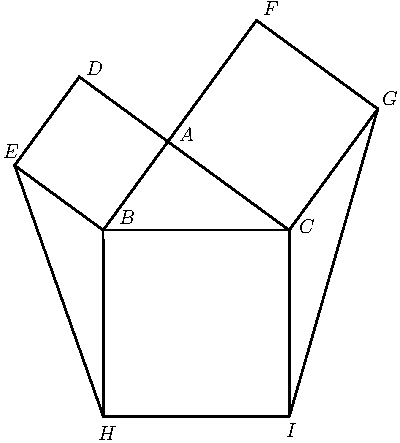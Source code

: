  /* Geogebra to Asymptote conversion, documentation at artofproblemsolving.com/Wiki go to User:Azjps/geogebra */
import graph; size(7.5cm); 
real labelscalefactor = 0.5; /* changes label-to-point distance */
pen dps = linewidth(0.7) + fontsize(10); defaultpen(dps); /* default pen style */ 
pen dotstyle = black; /* point style */ 
real xmin = -4., xmax = 3.5, ymin = -3.5, ymax = 3.5;  /* image dimensions */


draw((-2.,0.)--(-1.0156624956984948,1.3471965915591535)--(-2.3628590872576476,2.3315340958606585)--(-3.347196591559153,0.9843375043015057)--cycle, linewidth(0.8)); 
draw((-1.0156624956984948,1.3471965915591535)--(0.8281549433175037,0.)--(2.175351534876657,1.843817439015998)--(0.3315340958606591,3.1910140305751518)--cycle, linewidth(0.8)); 
draw((-2.,0.)--(-1.9984513476891157,-2.830316748769909)--(0.8318654010807924,-2.828768096459025)--(0.830316748769909,0.0015486523108836359)--cycle, linewidth(0.8)); 
 /* draw figures */
draw((-2.,0.)--(-1.0156624956984948,1.3471965915591535), linewidth(0.8)); 
draw((-1.0156624956984948,1.3471965915591535)--(0.8281549433175037,0.), linewidth(0.8)); 
draw((-2.,0.)--(0.8281549433175037,0.), linewidth(0.8)); 
draw((-2.,0.)--(-1.0156624956984948,1.3471965915591535), linewidth(0.8)); 
draw((-1.0156624956984948,1.3471965915591535)--(-2.3628590872576476,2.3315340958606585), linewidth(0.8)); 
draw((-2.3628590872576476,2.3315340958606585)--(-3.347196591559153,0.9843375043015057), linewidth(0.8)); 
draw((-3.347196591559153,0.9843375043015057)--(-2.,0.), linewidth(0.8)); 
draw((-1.0156624956984948,1.3471965915591535)--(0.8281549433175037,0.), linewidth(0.8)); 
draw((0.8281549433175037,0.)--(2.175351534876657,1.843817439015998), linewidth(0.8)); 
draw((2.175351534876657,1.843817439015998)--(0.3315340958606591,3.1910140305751518), linewidth(0.8)); 
draw((0.3315340958606591,3.1910140305751518)--(-1.0156624956984948,1.3471965915591535), linewidth(0.8)); 
draw((-2.,0.)--(-1.9984513476891157,-2.830316748769909), linewidth(0.8)); 
draw((-1.9984513476891157,-2.830316748769909)--(0.8318654010807924,-2.828768096459025), linewidth(0.8)); 
draw((0.8318654010807924,-2.828768096459025)--(0.830316748769909,0.0015486523108836359), linewidth(0.8)); 
draw((0.830316748769909,0.0015486523108836359)--(-2.,0.), linewidth(0.8)); 
draw((-3.347196591559153,0.9843375043015057)--(-1.9984513476891157,-2.830316748769909), linewidth(0.8)); 
draw((0.8318654010807924,-2.828768096459025)--(2.175351534876657,1.843817439015998), linewidth(0.8)); 
 /* dots and labels */
dot((-2.,0.),linewidth(1.pt) + dotstyle); 
label("$B$", (-1.7952112554837498,0.06702624872683992), NE * labelscalefactor); 
dot((-1.0156624956984948,1.3471965915591535),linewidth(1.pt) + dotstyle); 
label("$A$", (-0.8741404856647558,1.3196824956806719), NE * labelscalefactor); 
dot((0.8281549433175037,0.),linewidth(1.pt) + dotstyle); 
label("$C$", (0.9495796385768525,-0.08034507444419912), NE * labelscalefactor); 
dot((-2.3628590872576476,2.3315340958606585),linewidth(1.pt) + dotstyle); 
label("$D$", (-2.2925894711860066,2.332860342481565), NE * labelscalefactor); 
dot((-3.347196591559153,0.9843375043015057),linewidth(1.pt) + dotstyle); 
label("$E$", (-3.5636671335362182,1.0617826801313535), NE * labelscalefactor); 
dot((2.175351534876657,1.843817439015998),linewidth(1.pt) + dotstyle); 
label("$G$", (2.2022358855306843,1.8723249575720682), NE * labelscalefactor); 
dot((0.3315340958606591,3.1910140305751518),linewidth(1.pt) + dotstyle); 
label("$F$", (0.39693717668545603,3.2355096969041792), NE * labelscalefactor); 
dot((-1.9984513476891157,-2.830316748769909),linewidth(1.pt) + dotstyle); 
label("$H$", (-2.1083753172222077,-3.2304071072251586), NE * labelscalefactor); 
dot((0.8318654010807924,-2.828768096459025),linewidth(1.pt) + dotstyle); 
label("$I$", (0.7469440692166738,-3.175142861036019), NE * labelscalefactor); 
clip((xmin,ymin)--(xmin,ymax)--(xmax,ymax)--(xmax,ymin)--cycle); 
 /* end of picture */